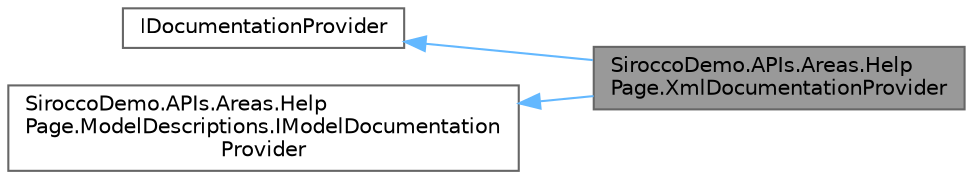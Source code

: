 digraph "SiroccoDemo.APIs.Areas.HelpPage.XmlDocumentationProvider"
{
 // LATEX_PDF_SIZE
  bgcolor="transparent";
  edge [fontname=Helvetica,fontsize=10,labelfontname=Helvetica,labelfontsize=10];
  node [fontname=Helvetica,fontsize=10,shape=box,height=0.2,width=0.4];
  rankdir="LR";
  Node1 [id="Node000001",label="SiroccoDemo.APIs.Areas.Help\lPage.XmlDocumentationProvider",height=0.2,width=0.4,color="gray40", fillcolor="grey60", style="filled", fontcolor="black",tooltip="A custom IDocumentationProvider that reads the API documentation from an XML documentation file."];
  Node2 -> Node1 [id="edge1_Node000001_Node000002",dir="back",color="steelblue1",style="solid",tooltip=" "];
  Node2 [id="Node000002",label="IDocumentationProvider",height=0.2,width=0.4,color="gray40", fillcolor="white", style="filled",tooltip=" "];
  Node3 -> Node1 [id="edge2_Node000001_Node000003",dir="back",color="steelblue1",style="solid",tooltip=" "];
  Node3 [id="Node000003",label="SiroccoDemo.APIs.Areas.Help\lPage.ModelDescriptions.IModelDocumentation\lProvider",height=0.2,width=0.4,color="gray40", fillcolor="white", style="filled",URL="$interface_sirocco_demo_1_1_a_p_is_1_1_areas_1_1_help_page_1_1_model_descriptions_1_1_i_model_documentation_provider.html",tooltip=" "];
}
